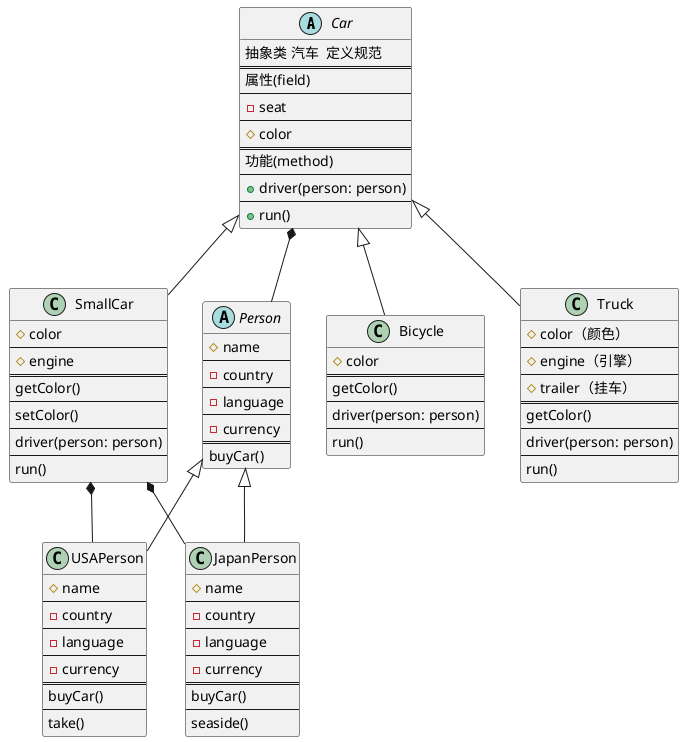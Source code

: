 @startuml

abstract class Car {
  抽象类 汽车  定义规范
  ==
  属性(field)
  --
  -seat
  --
  #color
  ==
  功能(method)
  --
  +driver(person: person)
  --
  +run()
}

class SmallCar extends Car {
  #color
  --
  #engine
  ==
  getColor()
  --
  setColor()
  --
  driver(person: person)
  --
  run()
}

class Bicycle extends Car {
  #color
  ==
  getColor()
  --
  driver(person: person)
  --
  run()
}

class Truck extends Car {
  #color（颜色）
  --
  #engine（引擎）
  --
  #trailer（挂车）
  ==
  getColor()
  --
  driver(person: person)
  --
  run()
}

Car *--Person

abstract class Person {
  #name
  --
  -country
  --
  -language
  --
  -currency
  ==
  buyCar()
}

SmallCar *-- USAPerson
SmallCar *-- JapanPerson

class USAPerson extends Person {
  #name
  --
  -country
  --
  -language
  --
  -currency
  ==
  buyCar()
  --
  take()
}

class JapanPerson extends Person {
  #name
  --
  -country
  --
  -language
  --
  -currency
  ==
  buyCar()
  --
  seaside()
}

@enduml

